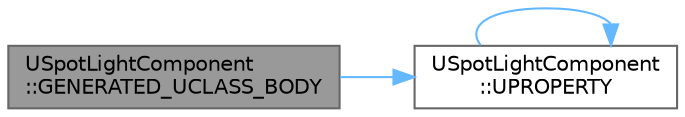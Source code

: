 digraph "USpotLightComponent::GENERATED_UCLASS_BODY"
{
 // INTERACTIVE_SVG=YES
 // LATEX_PDF_SIZE
  bgcolor="transparent";
  edge [fontname=Helvetica,fontsize=10,labelfontname=Helvetica,labelfontsize=10];
  node [fontname=Helvetica,fontsize=10,shape=box,height=0.2,width=0.4];
  rankdir="LR";
  Node1 [id="Node000001",label="USpotLightComponent\l::GENERATED_UCLASS_BODY",height=0.2,width=0.4,color="gray40", fillcolor="grey60", style="filled", fontcolor="black",tooltip="Degrees."];
  Node1 -> Node2 [id="edge1_Node000001_Node000002",color="steelblue1",style="solid",tooltip=" "];
  Node2 [id="Node000002",label="USpotLightComponent\l::UPROPERTY",height=0.2,width=0.4,color="grey40", fillcolor="white", style="filled",URL="$df/dbc/classUSpotLightComponent.html#a9f888ede67597e9c8cdbbf662b353a1d",tooltip="Degrees."];
  Node2 -> Node2 [id="edge2_Node000002_Node000002",color="steelblue1",style="solid",tooltip=" "];
}
